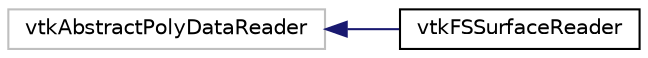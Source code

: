 digraph "Graphical Class Hierarchy"
{
  bgcolor="transparent";
  edge [fontname="Helvetica",fontsize="10",labelfontname="Helvetica",labelfontsize="10"];
  node [fontname="Helvetica",fontsize="10",shape=record];
  rankdir="LR";
  Node363 [label="vtkAbstractPolyDataReader",height=0.2,width=0.4,color="grey75"];
  Node363 -> Node0 [dir="back",color="midnightblue",fontsize="10",style="solid",fontname="Helvetica"];
  Node0 [label="vtkFSSurfaceReader",height=0.2,width=0.4,color="black",URL="$classvtkFSSurfaceReader.html",tooltip="Read a surface file from Freesurfer tools. "];
}
